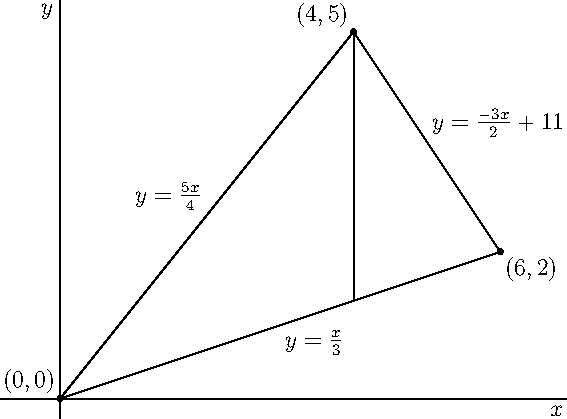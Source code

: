 size(10cm);
import graph;

xaxis("$x$");
yaxis("$y$");

draw((0,0)--(4,5)--(6,2)--(0,0));

dot((0,0));
dot((4,5));
dot((6,2));

label("$(0,0)$",(0,0),NW);
label("$(4,5)$",(4,5),NW);
label("$(6,2)$",(6,2),SE);

draw((4,1.33)--(4,5));

label("$y = \frac{x}{3}$",(3,1),SE);
label("$y = \frac{5x}{4}$",(2,2.5),NW);
label("$y = \frac{-3x}{2} + 11$",(5,3.5),NE);
